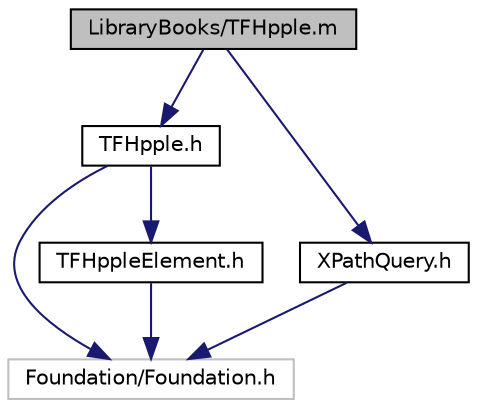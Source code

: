digraph "LibraryBooks/TFHpple.m"
{
  edge [fontname="Helvetica",fontsize="10",labelfontname="Helvetica",labelfontsize="10"];
  node [fontname="Helvetica",fontsize="10",shape=record];
  Node1 [label="LibraryBooks/TFHpple.m",height=0.2,width=0.4,color="black", fillcolor="grey75", style="filled", fontcolor="black"];
  Node1 -> Node2 [color="midnightblue",fontsize="10",style="solid",fontname="Helvetica"];
  Node2 [label="TFHpple.h",height=0.2,width=0.4,color="black", fillcolor="white", style="filled",URL="$_t_f_hpple_8h.html"];
  Node2 -> Node3 [color="midnightblue",fontsize="10",style="solid",fontname="Helvetica"];
  Node3 [label="Foundation/Foundation.h",height=0.2,width=0.4,color="grey75", fillcolor="white", style="filled"];
  Node2 -> Node4 [color="midnightblue",fontsize="10",style="solid",fontname="Helvetica"];
  Node4 [label="TFHppleElement.h",height=0.2,width=0.4,color="black", fillcolor="white", style="filled",URL="$_t_f_hpple_element_8h.html"];
  Node4 -> Node3 [color="midnightblue",fontsize="10",style="solid",fontname="Helvetica"];
  Node1 -> Node5 [color="midnightblue",fontsize="10",style="solid",fontname="Helvetica"];
  Node5 [label="XPathQuery.h",height=0.2,width=0.4,color="black", fillcolor="white", style="filled",URL="$_x_path_query_8h.html"];
  Node5 -> Node3 [color="midnightblue",fontsize="10",style="solid",fontname="Helvetica"];
}
